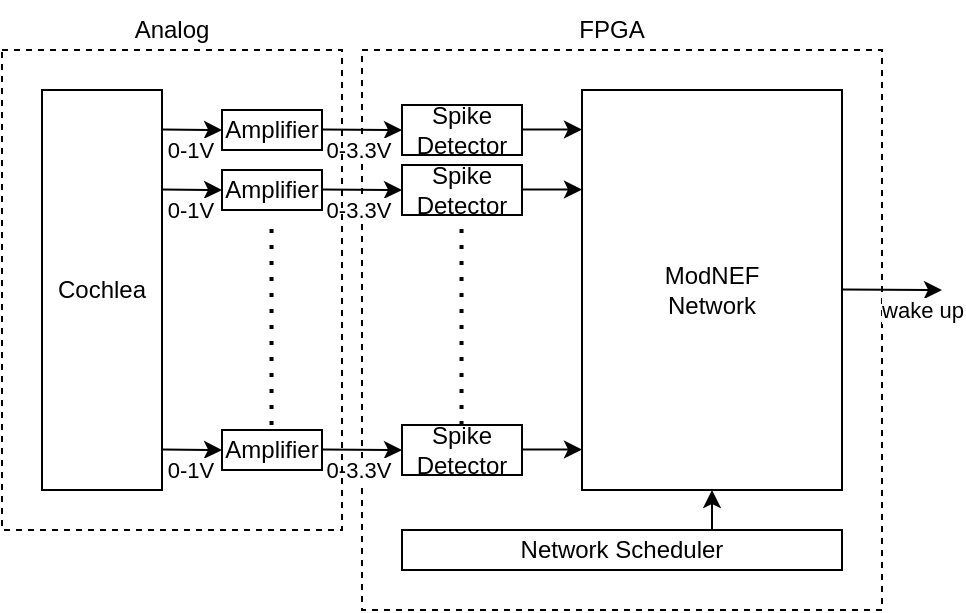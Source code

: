 <mxfile version="28.0.7">
  <diagram name="Page-1" id="pnRl31Y829p4tH7Jc20N">
    <mxGraphModel dx="815" dy="456" grid="1" gridSize="5" guides="1" tooltips="1" connect="1" arrows="1" fold="1" page="1" pageScale="1" pageWidth="850" pageHeight="1100" math="0" shadow="0">
      <root>
        <mxCell id="0" />
        <mxCell id="1" parent="0" />
        <mxCell id="kQxvM6XSIJOkBm3As1Rs-34" value="" style="rounded=0;whiteSpace=wrap;html=1;fillColor=none;dashed=1;" parent="1" vertex="1">
          <mxGeometry x="300" y="140" width="260" height="280" as="geometry" />
        </mxCell>
        <mxCell id="kQxvM6XSIJOkBm3As1Rs-1" value="Cochlea" style="rounded=0;whiteSpace=wrap;html=1;" parent="1" vertex="1">
          <mxGeometry x="140" y="160" width="60" height="200" as="geometry" />
        </mxCell>
        <mxCell id="kQxvM6XSIJOkBm3As1Rs-3" value="Amplifier" style="rounded=0;whiteSpace=wrap;html=1;" parent="1" vertex="1">
          <mxGeometry x="230" y="170" width="50" height="20" as="geometry" />
        </mxCell>
        <mxCell id="kQxvM6XSIJOkBm3As1Rs-4" value="Amplifier" style="rounded=0;whiteSpace=wrap;html=1;" parent="1" vertex="1">
          <mxGeometry x="230" y="200" width="50" height="20" as="geometry" />
        </mxCell>
        <mxCell id="kQxvM6XSIJOkBm3As1Rs-5" value="Amplifier" style="rounded=0;whiteSpace=wrap;html=1;" parent="1" vertex="1">
          <mxGeometry x="230" y="330" width="50" height="20" as="geometry" />
        </mxCell>
        <mxCell id="kQxvM6XSIJOkBm3As1Rs-6" value="" style="endArrow=classic;html=1;rounded=0;entryX=0;entryY=0.5;entryDx=0;entryDy=0;" parent="1" target="kQxvM6XSIJOkBm3As1Rs-5" edge="1">
          <mxGeometry width="50" height="50" relative="1" as="geometry">
            <mxPoint x="200" y="339.76" as="sourcePoint" />
            <mxPoint x="220" y="339.76" as="targetPoint" />
          </mxGeometry>
        </mxCell>
        <mxCell id="kQxvM6XSIJOkBm3As1Rs-7" value="0-1V" style="edgeLabel;html=1;align=center;verticalAlign=middle;resizable=0;points=[];" parent="kQxvM6XSIJOkBm3As1Rs-6" vertex="1" connectable="0">
          <mxGeometry x="-0.138" y="-2" relative="1" as="geometry">
            <mxPoint x="1" y="8" as="offset" />
          </mxGeometry>
        </mxCell>
        <mxCell id="kQxvM6XSIJOkBm3As1Rs-8" value="" style="endArrow=classic;html=1;rounded=0;entryX=0;entryY=0.5;entryDx=0;entryDy=0;" parent="1" edge="1">
          <mxGeometry width="50" height="50" relative="1" as="geometry">
            <mxPoint x="200" y="209.76" as="sourcePoint" />
            <mxPoint x="230" y="210" as="targetPoint" />
          </mxGeometry>
        </mxCell>
        <mxCell id="kQxvM6XSIJOkBm3As1Rs-9" value="0-1V" style="edgeLabel;html=1;align=center;verticalAlign=middle;resizable=0;points=[];" parent="kQxvM6XSIJOkBm3As1Rs-8" vertex="1" connectable="0">
          <mxGeometry x="-0.138" y="-2" relative="1" as="geometry">
            <mxPoint x="1" y="8" as="offset" />
          </mxGeometry>
        </mxCell>
        <mxCell id="kQxvM6XSIJOkBm3As1Rs-10" value="" style="endArrow=classic;html=1;rounded=0;entryX=0;entryY=0.5;entryDx=0;entryDy=0;" parent="1" edge="1">
          <mxGeometry width="50" height="50" relative="1" as="geometry">
            <mxPoint x="200" y="179.76" as="sourcePoint" />
            <mxPoint x="230" y="180" as="targetPoint" />
          </mxGeometry>
        </mxCell>
        <mxCell id="kQxvM6XSIJOkBm3As1Rs-11" value="0-1V" style="edgeLabel;html=1;align=center;verticalAlign=middle;resizable=0;points=[];" parent="kQxvM6XSIJOkBm3As1Rs-10" vertex="1" connectable="0">
          <mxGeometry x="-0.138" y="-2" relative="1" as="geometry">
            <mxPoint x="1" y="8" as="offset" />
          </mxGeometry>
        </mxCell>
        <mxCell id="kQxvM6XSIJOkBm3As1Rs-12" value="" style="endArrow=classic;html=1;rounded=0;" parent="1" edge="1">
          <mxGeometry width="50" height="50" relative="1" as="geometry">
            <mxPoint x="280" y="179.76" as="sourcePoint" />
            <mxPoint x="320" y="180" as="targetPoint" />
          </mxGeometry>
        </mxCell>
        <mxCell id="kQxvM6XSIJOkBm3As1Rs-13" value="0-3.3V" style="edgeLabel;html=1;align=center;verticalAlign=middle;resizable=0;points=[];" parent="kQxvM6XSIJOkBm3As1Rs-12" vertex="1" connectable="0">
          <mxGeometry x="-0.138" y="-2" relative="1" as="geometry">
            <mxPoint x="1" y="8" as="offset" />
          </mxGeometry>
        </mxCell>
        <mxCell id="kQxvM6XSIJOkBm3As1Rs-14" value="" style="endArrow=classic;html=1;rounded=0;" parent="1" edge="1">
          <mxGeometry width="50" height="50" relative="1" as="geometry">
            <mxPoint x="280" y="209.76" as="sourcePoint" />
            <mxPoint x="320" y="210" as="targetPoint" />
          </mxGeometry>
        </mxCell>
        <mxCell id="kQxvM6XSIJOkBm3As1Rs-15" value="0-3.3V" style="edgeLabel;html=1;align=center;verticalAlign=middle;resizable=0;points=[];" parent="kQxvM6XSIJOkBm3As1Rs-14" vertex="1" connectable="0">
          <mxGeometry x="-0.138" y="-2" relative="1" as="geometry">
            <mxPoint x="1" y="8" as="offset" />
          </mxGeometry>
        </mxCell>
        <mxCell id="kQxvM6XSIJOkBm3As1Rs-16" value="" style="endArrow=classic;html=1;rounded=0;" parent="1" edge="1">
          <mxGeometry width="50" height="50" relative="1" as="geometry">
            <mxPoint x="280" y="339.76" as="sourcePoint" />
            <mxPoint x="320" y="340" as="targetPoint" />
          </mxGeometry>
        </mxCell>
        <mxCell id="kQxvM6XSIJOkBm3As1Rs-17" value="0-3.3V" style="edgeLabel;html=1;align=center;verticalAlign=middle;resizable=0;points=[];" parent="kQxvM6XSIJOkBm3As1Rs-16" vertex="1" connectable="0">
          <mxGeometry x="-0.138" y="-2" relative="1" as="geometry">
            <mxPoint x="1" y="8" as="offset" />
          </mxGeometry>
        </mxCell>
        <mxCell id="kQxvM6XSIJOkBm3As1Rs-18" value="Spike Detector" style="rounded=0;whiteSpace=wrap;html=1;" parent="1" vertex="1">
          <mxGeometry x="320" y="327.5" width="60" height="25" as="geometry" />
        </mxCell>
        <mxCell id="kQxvM6XSIJOkBm3As1Rs-19" value="Spike Detector" style="rounded=0;whiteSpace=wrap;html=1;" parent="1" vertex="1">
          <mxGeometry x="320" y="197.5" width="60" height="25" as="geometry" />
        </mxCell>
        <mxCell id="kQxvM6XSIJOkBm3As1Rs-20" value="Spike Detector" style="rounded=0;whiteSpace=wrap;html=1;" parent="1" vertex="1">
          <mxGeometry x="320" y="167.5" width="60" height="25" as="geometry" />
        </mxCell>
        <mxCell id="kQxvM6XSIJOkBm3As1Rs-24" value="&lt;div&gt;ModNEF&lt;/div&gt;&lt;div&gt;Network&lt;/div&gt;" style="rounded=0;whiteSpace=wrap;html=1;" parent="1" vertex="1">
          <mxGeometry x="410" y="160" width="130" height="200" as="geometry" />
        </mxCell>
        <mxCell id="kQxvM6XSIJOkBm3As1Rs-29" style="edgeStyle=orthogonalEdgeStyle;rounded=0;orthogonalLoop=1;jettySize=auto;html=1;exitX=0.75;exitY=0;exitDx=0;exitDy=0;entryX=0.5;entryY=1;entryDx=0;entryDy=0;" parent="1" source="kQxvM6XSIJOkBm3As1Rs-25" target="kQxvM6XSIJOkBm3As1Rs-24" edge="1">
          <mxGeometry relative="1" as="geometry" />
        </mxCell>
        <mxCell id="kQxvM6XSIJOkBm3As1Rs-25" value="Network Scheduler" style="rounded=0;whiteSpace=wrap;html=1;" parent="1" vertex="1">
          <mxGeometry x="320" y="380" width="220" height="20" as="geometry" />
        </mxCell>
        <mxCell id="kQxvM6XSIJOkBm3As1Rs-26" value="" style="endArrow=classic;html=1;rounded=0;" parent="1" edge="1">
          <mxGeometry width="50" height="50" relative="1" as="geometry">
            <mxPoint x="380" y="339.76" as="sourcePoint" />
            <mxPoint x="410" y="339.76" as="targetPoint" />
          </mxGeometry>
        </mxCell>
        <mxCell id="kQxvM6XSIJOkBm3As1Rs-27" value="" style="endArrow=classic;html=1;rounded=0;" parent="1" edge="1">
          <mxGeometry width="50" height="50" relative="1" as="geometry">
            <mxPoint x="380" y="209.76" as="sourcePoint" />
            <mxPoint x="410" y="209.76" as="targetPoint" />
          </mxGeometry>
        </mxCell>
        <mxCell id="kQxvM6XSIJOkBm3As1Rs-28" value="" style="endArrow=classic;html=1;rounded=0;" parent="1" edge="1">
          <mxGeometry width="50" height="50" relative="1" as="geometry">
            <mxPoint x="380" y="179.76" as="sourcePoint" />
            <mxPoint x="410" y="179.76" as="targetPoint" />
          </mxGeometry>
        </mxCell>
        <mxCell id="kQxvM6XSIJOkBm3As1Rs-35" value="FPGA" style="text;html=1;align=center;verticalAlign=middle;whiteSpace=wrap;rounded=0;" parent="1" vertex="1">
          <mxGeometry x="395" y="115" width="60" height="30" as="geometry" />
        </mxCell>
        <mxCell id="kQxvM6XSIJOkBm3As1Rs-36" value="" style="rounded=0;whiteSpace=wrap;html=1;fillColor=none;dashed=1;" parent="1" vertex="1">
          <mxGeometry x="120" y="140" width="170" height="240" as="geometry" />
        </mxCell>
        <mxCell id="kQxvM6XSIJOkBm3As1Rs-37" value="Analog" style="text;html=1;align=center;verticalAlign=middle;whiteSpace=wrap;rounded=0;" parent="1" vertex="1">
          <mxGeometry x="175" y="115" width="60" height="30" as="geometry" />
        </mxCell>
        <mxCell id="kQxvM6XSIJOkBm3As1Rs-38" value="" style="endArrow=none;dashed=1;html=1;dashPattern=1 3;strokeWidth=2;rounded=0;" parent="1" edge="1">
          <mxGeometry width="50" height="50" relative="1" as="geometry">
            <mxPoint x="254.76" y="327.5" as="sourcePoint" />
            <mxPoint x="254.76" y="225" as="targetPoint" />
          </mxGeometry>
        </mxCell>
        <mxCell id="kQxvM6XSIJOkBm3As1Rs-39" value="" style="endArrow=none;dashed=1;html=1;dashPattern=1 3;strokeWidth=2;rounded=0;" parent="1" edge="1">
          <mxGeometry width="50" height="50" relative="1" as="geometry">
            <mxPoint x="349.76" y="327.5" as="sourcePoint" />
            <mxPoint x="349.76" y="225" as="targetPoint" />
          </mxGeometry>
        </mxCell>
        <mxCell id="kO-AUA2s16UTLMbgSfFJ-1" value="" style="endArrow=classic;html=1;rounded=0;" edge="1" parent="1">
          <mxGeometry width="50" height="50" relative="1" as="geometry">
            <mxPoint x="540" y="259.71" as="sourcePoint" />
            <mxPoint x="590" y="260" as="targetPoint" />
          </mxGeometry>
        </mxCell>
        <mxCell id="kO-AUA2s16UTLMbgSfFJ-2" value="wake up" style="edgeLabel;html=1;align=center;verticalAlign=middle;resizable=0;points=[];" vertex="1" connectable="0" parent="kO-AUA2s16UTLMbgSfFJ-1">
          <mxGeometry x="0.205" y="1" relative="1" as="geometry">
            <mxPoint x="10" y="11" as="offset" />
          </mxGeometry>
        </mxCell>
      </root>
    </mxGraphModel>
  </diagram>
</mxfile>

